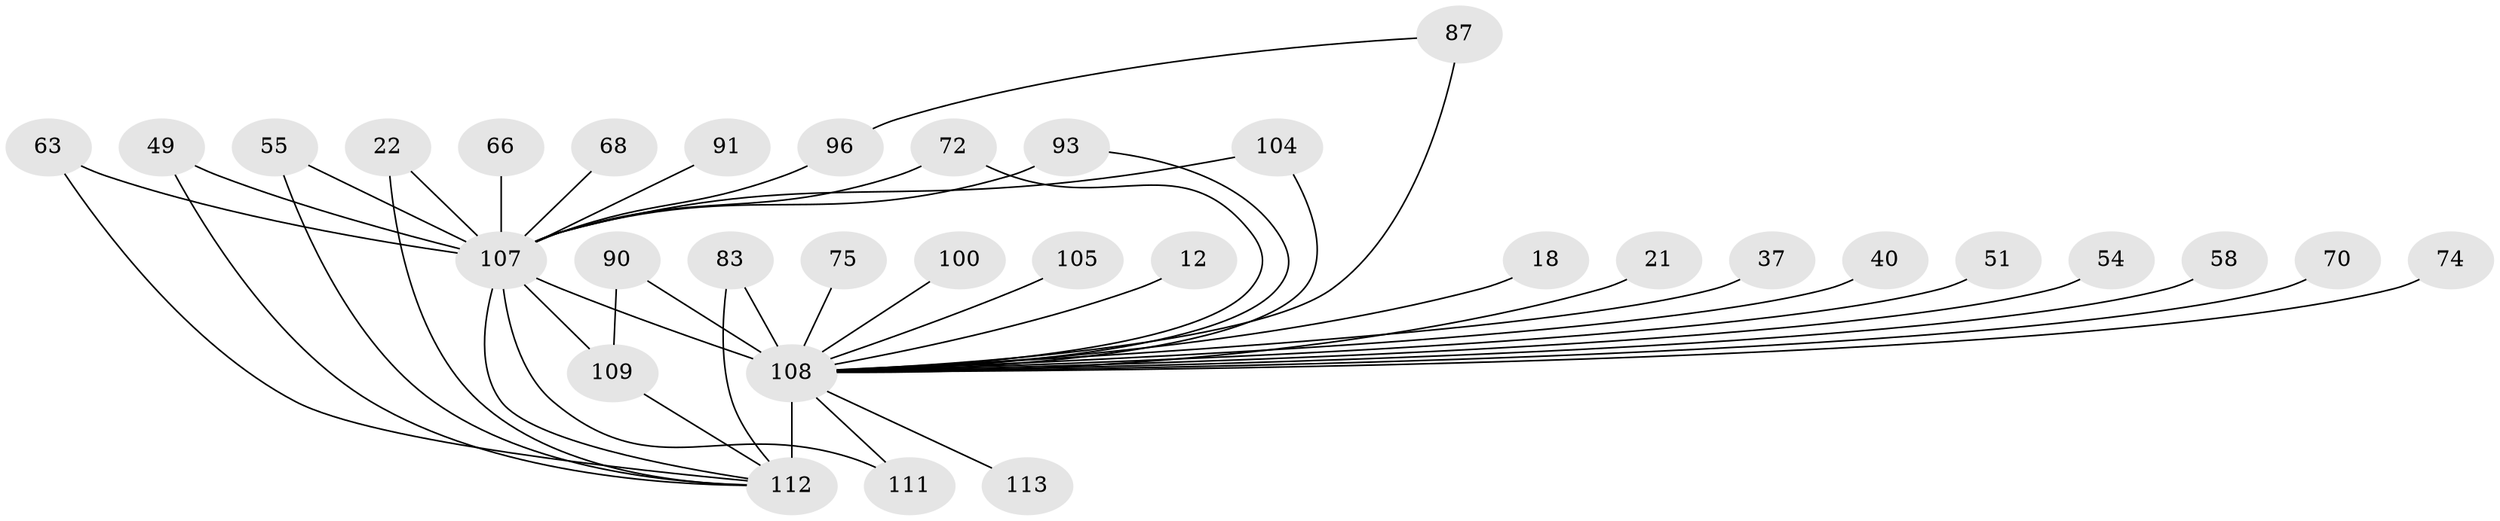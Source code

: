 // original degree distribution, {14: 0.008849557522123894, 25: 0.008849557522123894, 20: 0.008849557522123894, 24: 0.02654867256637168, 21: 0.008849557522123894, 16: 0.008849557522123894, 28: 0.008849557522123894, 23: 0.008849557522123894, 3: 0.18584070796460178, 2: 0.5486725663716814, 5: 0.061946902654867256, 6: 0.02654867256637168, 4: 0.07964601769911504, 7: 0.008849557522123894}
// Generated by graph-tools (version 1.1) at 2025/48/03/04/25 21:48:30]
// undirected, 33 vertices, 45 edges
graph export_dot {
graph [start="1"]
  node [color=gray90,style=filled];
  12;
  18;
  21;
  22;
  37;
  40;
  49;
  51;
  54;
  55;
  58;
  63;
  66;
  68;
  70;
  72;
  74;
  75 [super="+23"];
  83;
  87 [super="+80+11"];
  90 [super="+19+78+36"];
  91;
  93 [super="+61"];
  96 [super="+71"];
  100 [super="+82"];
  104;
  105;
  107 [super="+101+10+42+30+33+86+103+27+85"];
  108 [super="+89+95+97"];
  109 [super="+84"];
  111 [super="+14"];
  112 [super="+13+43+77+98+110+64"];
  113;
  12 -- 108 [weight=2];
  18 -- 108;
  21 -- 108 [weight=2];
  22 -- 107;
  22 -- 112;
  37 -- 108 [weight=2];
  40 -- 108 [weight=2];
  49 -- 107;
  49 -- 112;
  51 -- 108 [weight=2];
  54 -- 108 [weight=2];
  55 -- 107;
  55 -- 112;
  58 -- 108 [weight=2];
  63 -- 107;
  63 -- 112;
  66 -- 107 [weight=2];
  68 -- 107 [weight=2];
  70 -- 108 [weight=2];
  72 -- 107;
  72 -- 108;
  74 -- 108 [weight=2];
  75 -- 108 [weight=4];
  83 -- 112;
  83 -- 108;
  87 -- 96;
  87 -- 108 [weight=3];
  90 -- 109;
  90 -- 108 [weight=5];
  91 -- 107 [weight=2];
  93 -- 107 [weight=2];
  93 -- 108;
  96 -- 107 [weight=3];
  100 -- 108 [weight=4];
  104 -- 107;
  104 -- 108;
  105 -- 108 [weight=2];
  107 -- 109;
  107 -- 111;
  107 -- 112 [weight=10];
  107 -- 108 [weight=35];
  108 -- 112 [weight=39];
  108 -- 111 [weight=2];
  108 -- 113 [weight=2];
  109 -- 112;
}

